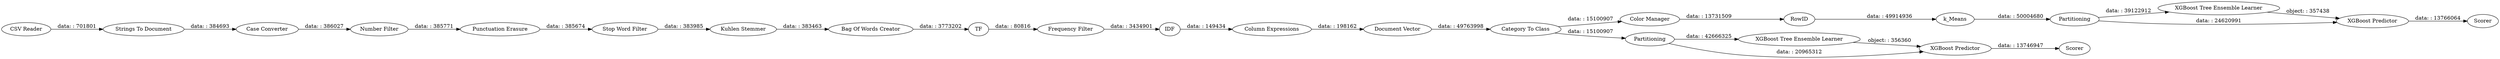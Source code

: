 digraph {
	"-2558854058212005713_26" [label="XGBoost Tree Ensemble Learner"]
	"-2558854058212005713_11" [label="Stop Word Filter"]
	"-2558854058212005713_32" [label=k_Means]
	"-2558854058212005713_28" [label=Scorer]
	"-2558854058212005713_5" [label="Strings To Document"]
	"-2558854058212005713_39" [label="XGBoost Tree Ensemble Learner"]
	"-2558854058212005713_31" [label=RowID]
	"-2558854058212005713_2" [label="CSV Reader"]
	"-2558854058212005713_34" [label="Color Manager"]
	"-2558854058212005713_27" [label="XGBoost Predictor"]
	"-2558854058212005713_22" [label=Partitioning]
	"-2558854058212005713_14" [label=TF]
	"-2558854058212005713_41" [label=Scorer]
	"-2558854058212005713_12" [label="Bag Of Words Creator"]
	"-2558854058212005713_30" [label="Kuhlen Stemmer"]
	"-2558854058212005713_15" [label=IDF]
	"-2558854058212005713_17" [label="Document Vector"]
	"-2558854058212005713_18" [label="Category To Class"]
	"-2558854058212005713_29" [label="Frequency Filter"]
	"-2558854058212005713_9" [label="Number Filter"]
	"-2558854058212005713_16" [label="Column Expressions"]
	"-2558854058212005713_40" [label="XGBoost Predictor"]
	"-2558854058212005713_8" [label="Punctuation Erasure"]
	"-2558854058212005713_7" [label="Case Converter"]
	"-2558854058212005713_38" [label=Partitioning]
	"-2558854058212005713_18" -> "-2558854058212005713_22" [label="data: : 15100907"]
	"-2558854058212005713_31" -> "-2558854058212005713_32" [label="data: : 49914936"]
	"-2558854058212005713_5" -> "-2558854058212005713_7" [label="data: : 384693"]
	"-2558854058212005713_29" -> "-2558854058212005713_15" [label="data: : 3434901"]
	"-2558854058212005713_8" -> "-2558854058212005713_11" [label="data: : 385674"]
	"-2558854058212005713_22" -> "-2558854058212005713_26" [label="data: : 42666325"]
	"-2558854058212005713_11" -> "-2558854058212005713_30" [label="data: : 383985"]
	"-2558854058212005713_17" -> "-2558854058212005713_18" [label="data: : 49763998"]
	"-2558854058212005713_12" -> "-2558854058212005713_14" [label="data: : 3773202"]
	"-2558854058212005713_15" -> "-2558854058212005713_16" [label="data: : 149434"]
	"-2558854058212005713_38" -> "-2558854058212005713_39" [label="data: : 39122912"]
	"-2558854058212005713_30" -> "-2558854058212005713_12" [label="data: : 383463"]
	"-2558854058212005713_32" -> "-2558854058212005713_38" [label="data: : 50004680"]
	"-2558854058212005713_39" -> "-2558854058212005713_40" [label="object: : 357438"]
	"-2558854058212005713_2" -> "-2558854058212005713_5" [label="data: : 701801"]
	"-2558854058212005713_26" -> "-2558854058212005713_27" [label="object: : 356360"]
	"-2558854058212005713_34" -> "-2558854058212005713_31" [label="data: : 13731509"]
	"-2558854058212005713_27" -> "-2558854058212005713_28" [label="data: : 13746947"]
	"-2558854058212005713_16" -> "-2558854058212005713_17" [label="data: : 198162"]
	"-2558854058212005713_22" -> "-2558854058212005713_27" [label="data: : 20965312"]
	"-2558854058212005713_9" -> "-2558854058212005713_8" [label="data: : 385771"]
	"-2558854058212005713_18" -> "-2558854058212005713_34" [label="data: : 15100907"]
	"-2558854058212005713_14" -> "-2558854058212005713_29" [label="data: : 80816"]
	"-2558854058212005713_40" -> "-2558854058212005713_41" [label="data: : 13766064"]
	"-2558854058212005713_38" -> "-2558854058212005713_40" [label="data: : 24620991"]
	"-2558854058212005713_7" -> "-2558854058212005713_9" [label="data: : 386027"]
	rankdir=LR
}
